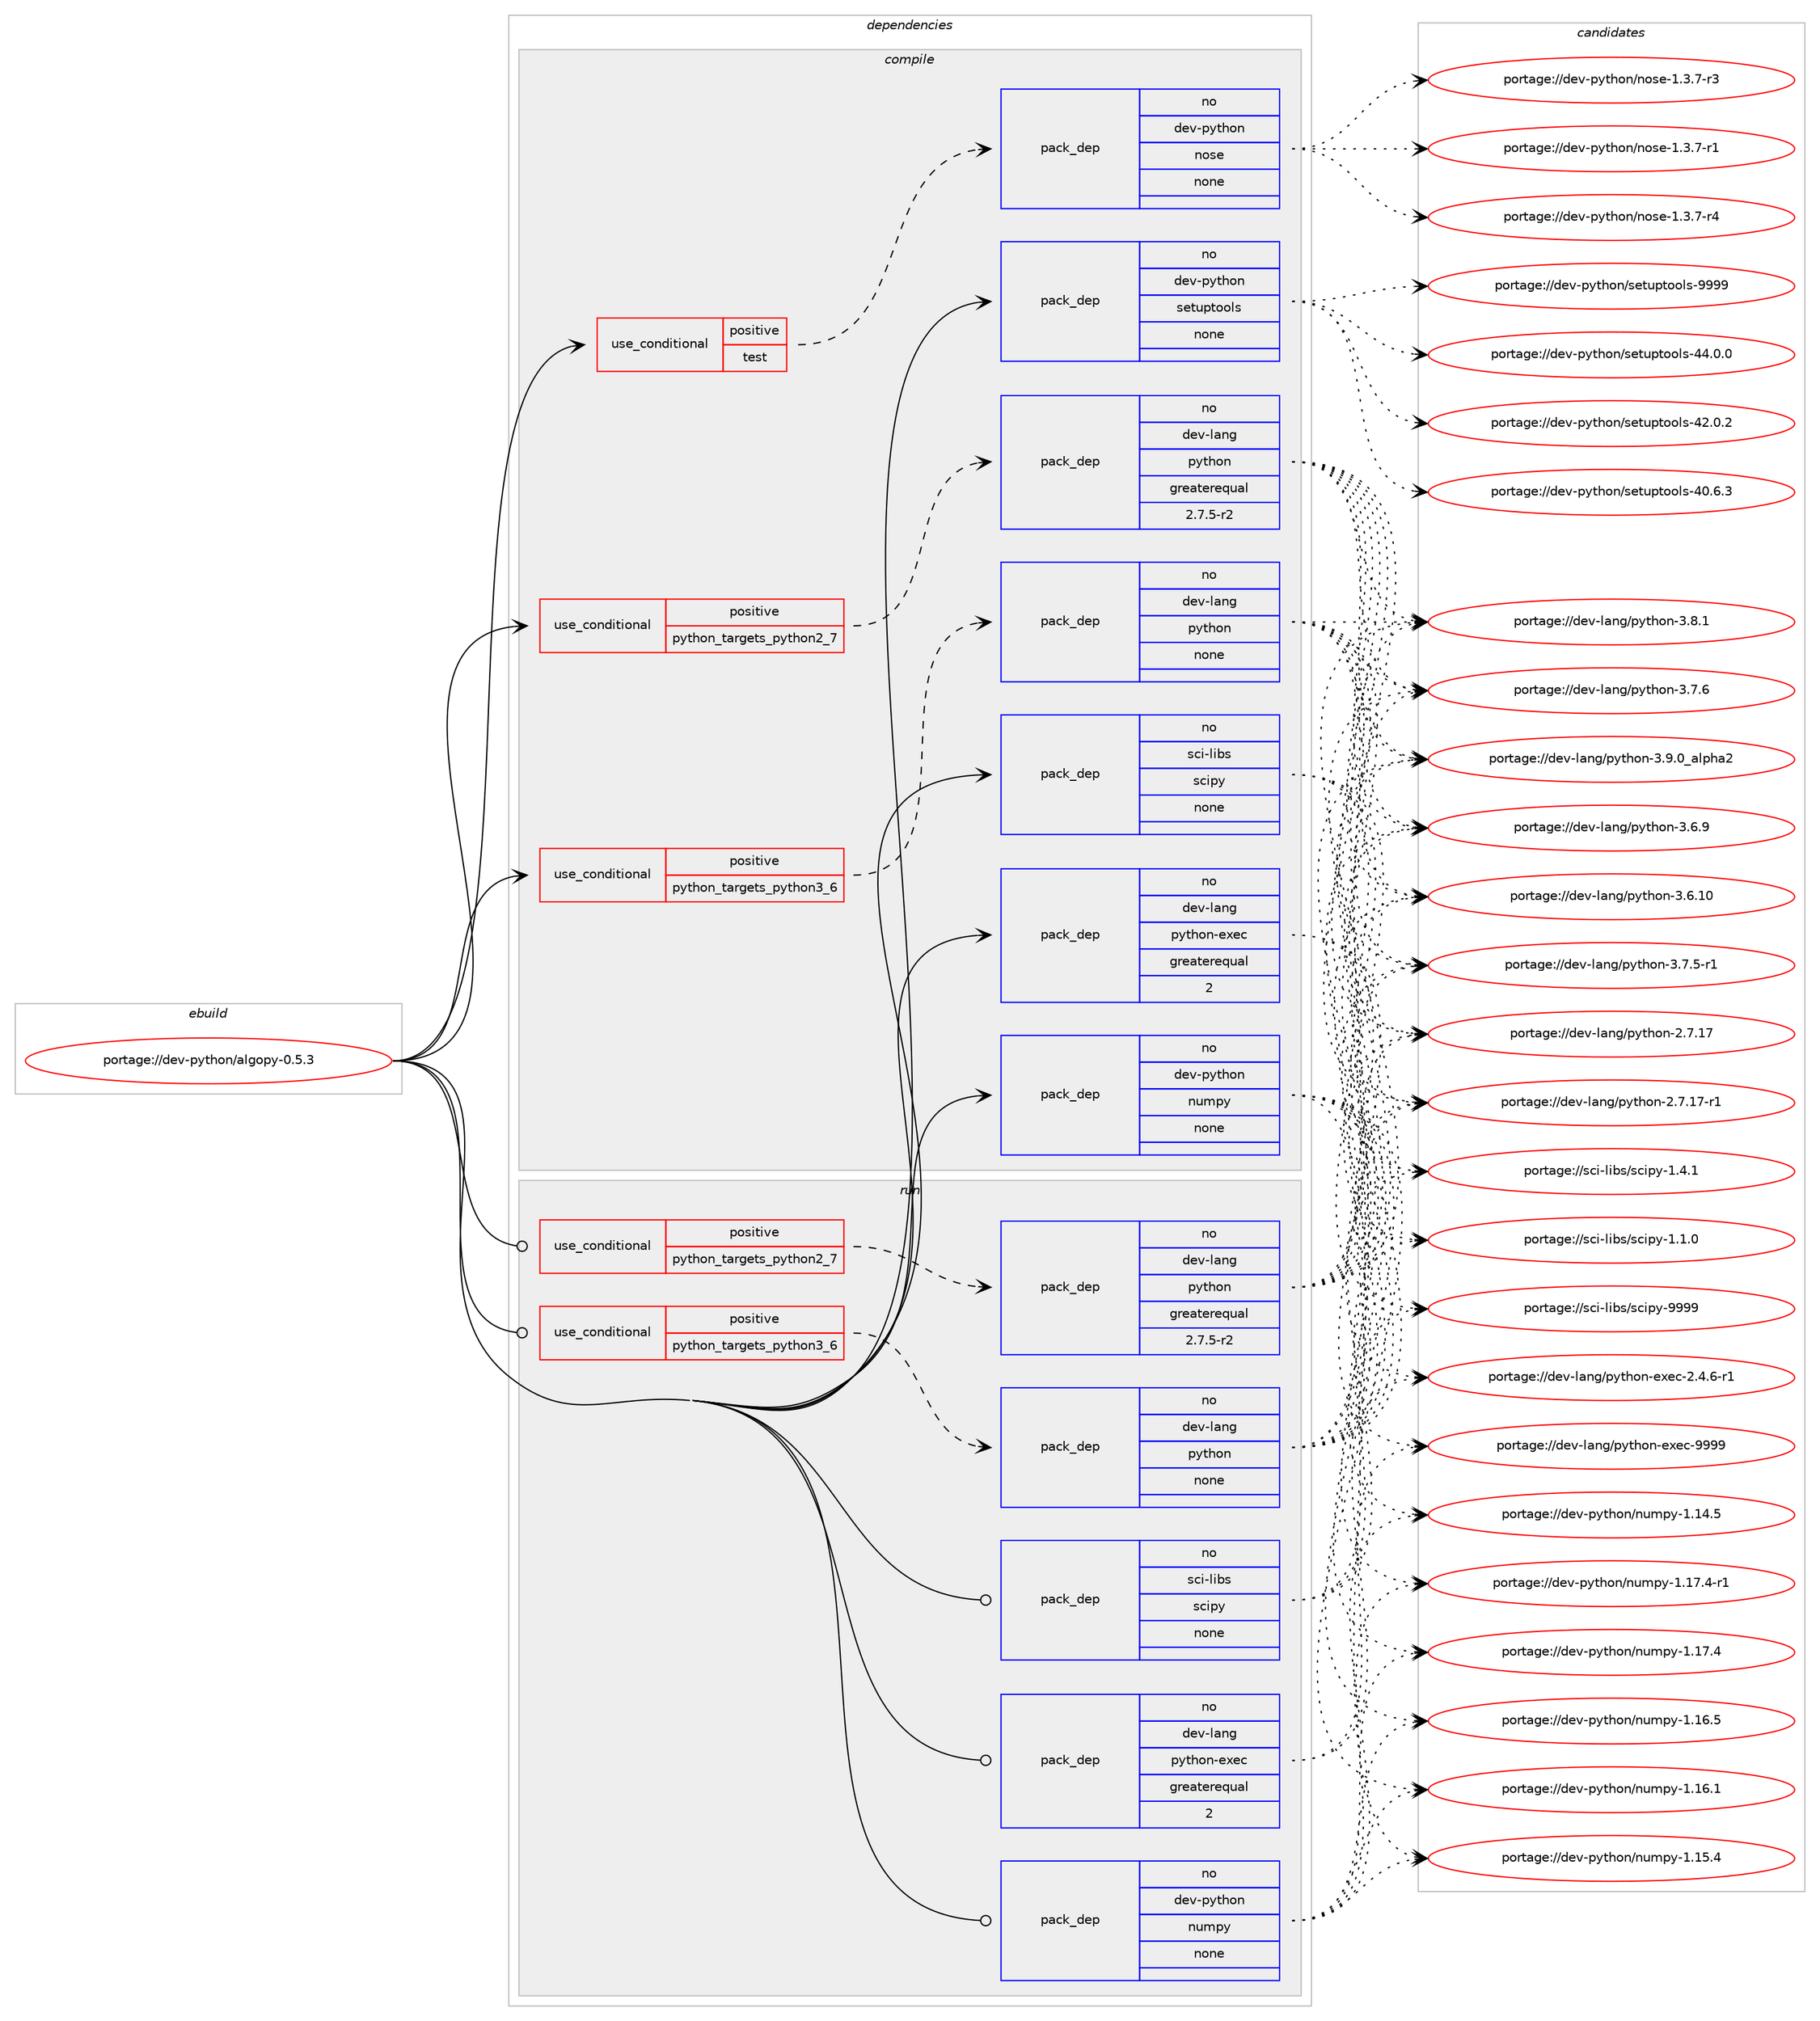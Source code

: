 digraph prolog {

# *************
# Graph options
# *************

newrank=true;
concentrate=true;
compound=true;
graph [rankdir=LR,fontname=Helvetica,fontsize=10,ranksep=1.5];#, ranksep=2.5, nodesep=0.2];
edge  [arrowhead=vee];
node  [fontname=Helvetica,fontsize=10];

# **********
# The ebuild
# **********

subgraph cluster_leftcol {
color=gray;
rank=same;
label=<<i>ebuild</i>>;
id [label="portage://dev-python/algopy-0.5.3", color=red, width=4, href="../dev-python/algopy-0.5.3.svg"];
}

# ****************
# The dependencies
# ****************

subgraph cluster_midcol {
color=gray;
label=<<i>dependencies</i>>;
subgraph cluster_compile {
fillcolor="#eeeeee";
style=filled;
label=<<i>compile</i>>;
subgraph cond119135 {
dependency471960 [label=<<TABLE BORDER="0" CELLBORDER="1" CELLSPACING="0" CELLPADDING="4"><TR><TD ROWSPAN="3" CELLPADDING="10">use_conditional</TD></TR><TR><TD>positive</TD></TR><TR><TD>python_targets_python2_7</TD></TR></TABLE>>, shape=none, color=red];
subgraph pack347810 {
dependency471961 [label=<<TABLE BORDER="0" CELLBORDER="1" CELLSPACING="0" CELLPADDING="4" WIDTH="220"><TR><TD ROWSPAN="6" CELLPADDING="30">pack_dep</TD></TR><TR><TD WIDTH="110">no</TD></TR><TR><TD>dev-lang</TD></TR><TR><TD>python</TD></TR><TR><TD>greaterequal</TD></TR><TR><TD>2.7.5-r2</TD></TR></TABLE>>, shape=none, color=blue];
}
dependency471960:e -> dependency471961:w [weight=20,style="dashed",arrowhead="vee"];
}
id:e -> dependency471960:w [weight=20,style="solid",arrowhead="vee"];
subgraph cond119136 {
dependency471962 [label=<<TABLE BORDER="0" CELLBORDER="1" CELLSPACING="0" CELLPADDING="4"><TR><TD ROWSPAN="3" CELLPADDING="10">use_conditional</TD></TR><TR><TD>positive</TD></TR><TR><TD>python_targets_python3_6</TD></TR></TABLE>>, shape=none, color=red];
subgraph pack347811 {
dependency471963 [label=<<TABLE BORDER="0" CELLBORDER="1" CELLSPACING="0" CELLPADDING="4" WIDTH="220"><TR><TD ROWSPAN="6" CELLPADDING="30">pack_dep</TD></TR><TR><TD WIDTH="110">no</TD></TR><TR><TD>dev-lang</TD></TR><TR><TD>python</TD></TR><TR><TD>none</TD></TR><TR><TD></TD></TR></TABLE>>, shape=none, color=blue];
}
dependency471962:e -> dependency471963:w [weight=20,style="dashed",arrowhead="vee"];
}
id:e -> dependency471962:w [weight=20,style="solid",arrowhead="vee"];
subgraph cond119137 {
dependency471964 [label=<<TABLE BORDER="0" CELLBORDER="1" CELLSPACING="0" CELLPADDING="4"><TR><TD ROWSPAN="3" CELLPADDING="10">use_conditional</TD></TR><TR><TD>positive</TD></TR><TR><TD>test</TD></TR></TABLE>>, shape=none, color=red];
subgraph pack347812 {
dependency471965 [label=<<TABLE BORDER="0" CELLBORDER="1" CELLSPACING="0" CELLPADDING="4" WIDTH="220"><TR><TD ROWSPAN="6" CELLPADDING="30">pack_dep</TD></TR><TR><TD WIDTH="110">no</TD></TR><TR><TD>dev-python</TD></TR><TR><TD>nose</TD></TR><TR><TD>none</TD></TR><TR><TD></TD></TR></TABLE>>, shape=none, color=blue];
}
dependency471964:e -> dependency471965:w [weight=20,style="dashed",arrowhead="vee"];
}
id:e -> dependency471964:w [weight=20,style="solid",arrowhead="vee"];
subgraph pack347813 {
dependency471966 [label=<<TABLE BORDER="0" CELLBORDER="1" CELLSPACING="0" CELLPADDING="4" WIDTH="220"><TR><TD ROWSPAN="6" CELLPADDING="30">pack_dep</TD></TR><TR><TD WIDTH="110">no</TD></TR><TR><TD>dev-lang</TD></TR><TR><TD>python-exec</TD></TR><TR><TD>greaterequal</TD></TR><TR><TD>2</TD></TR></TABLE>>, shape=none, color=blue];
}
id:e -> dependency471966:w [weight=20,style="solid",arrowhead="vee"];
subgraph pack347814 {
dependency471967 [label=<<TABLE BORDER="0" CELLBORDER="1" CELLSPACING="0" CELLPADDING="4" WIDTH="220"><TR><TD ROWSPAN="6" CELLPADDING="30">pack_dep</TD></TR><TR><TD WIDTH="110">no</TD></TR><TR><TD>dev-python</TD></TR><TR><TD>numpy</TD></TR><TR><TD>none</TD></TR><TR><TD></TD></TR></TABLE>>, shape=none, color=blue];
}
id:e -> dependency471967:w [weight=20,style="solid",arrowhead="vee"];
subgraph pack347815 {
dependency471968 [label=<<TABLE BORDER="0" CELLBORDER="1" CELLSPACING="0" CELLPADDING="4" WIDTH="220"><TR><TD ROWSPAN="6" CELLPADDING="30">pack_dep</TD></TR><TR><TD WIDTH="110">no</TD></TR><TR><TD>dev-python</TD></TR><TR><TD>setuptools</TD></TR><TR><TD>none</TD></TR><TR><TD></TD></TR></TABLE>>, shape=none, color=blue];
}
id:e -> dependency471968:w [weight=20,style="solid",arrowhead="vee"];
subgraph pack347816 {
dependency471969 [label=<<TABLE BORDER="0" CELLBORDER="1" CELLSPACING="0" CELLPADDING="4" WIDTH="220"><TR><TD ROWSPAN="6" CELLPADDING="30">pack_dep</TD></TR><TR><TD WIDTH="110">no</TD></TR><TR><TD>sci-libs</TD></TR><TR><TD>scipy</TD></TR><TR><TD>none</TD></TR><TR><TD></TD></TR></TABLE>>, shape=none, color=blue];
}
id:e -> dependency471969:w [weight=20,style="solid",arrowhead="vee"];
}
subgraph cluster_compileandrun {
fillcolor="#eeeeee";
style=filled;
label=<<i>compile and run</i>>;
}
subgraph cluster_run {
fillcolor="#eeeeee";
style=filled;
label=<<i>run</i>>;
subgraph cond119138 {
dependency471970 [label=<<TABLE BORDER="0" CELLBORDER="1" CELLSPACING="0" CELLPADDING="4"><TR><TD ROWSPAN="3" CELLPADDING="10">use_conditional</TD></TR><TR><TD>positive</TD></TR><TR><TD>python_targets_python2_7</TD></TR></TABLE>>, shape=none, color=red];
subgraph pack347817 {
dependency471971 [label=<<TABLE BORDER="0" CELLBORDER="1" CELLSPACING="0" CELLPADDING="4" WIDTH="220"><TR><TD ROWSPAN="6" CELLPADDING="30">pack_dep</TD></TR><TR><TD WIDTH="110">no</TD></TR><TR><TD>dev-lang</TD></TR><TR><TD>python</TD></TR><TR><TD>greaterequal</TD></TR><TR><TD>2.7.5-r2</TD></TR></TABLE>>, shape=none, color=blue];
}
dependency471970:e -> dependency471971:w [weight=20,style="dashed",arrowhead="vee"];
}
id:e -> dependency471970:w [weight=20,style="solid",arrowhead="odot"];
subgraph cond119139 {
dependency471972 [label=<<TABLE BORDER="0" CELLBORDER="1" CELLSPACING="0" CELLPADDING="4"><TR><TD ROWSPAN="3" CELLPADDING="10">use_conditional</TD></TR><TR><TD>positive</TD></TR><TR><TD>python_targets_python3_6</TD></TR></TABLE>>, shape=none, color=red];
subgraph pack347818 {
dependency471973 [label=<<TABLE BORDER="0" CELLBORDER="1" CELLSPACING="0" CELLPADDING="4" WIDTH="220"><TR><TD ROWSPAN="6" CELLPADDING="30">pack_dep</TD></TR><TR><TD WIDTH="110">no</TD></TR><TR><TD>dev-lang</TD></TR><TR><TD>python</TD></TR><TR><TD>none</TD></TR><TR><TD></TD></TR></TABLE>>, shape=none, color=blue];
}
dependency471972:e -> dependency471973:w [weight=20,style="dashed",arrowhead="vee"];
}
id:e -> dependency471972:w [weight=20,style="solid",arrowhead="odot"];
subgraph pack347819 {
dependency471974 [label=<<TABLE BORDER="0" CELLBORDER="1" CELLSPACING="0" CELLPADDING="4" WIDTH="220"><TR><TD ROWSPAN="6" CELLPADDING="30">pack_dep</TD></TR><TR><TD WIDTH="110">no</TD></TR><TR><TD>dev-lang</TD></TR><TR><TD>python-exec</TD></TR><TR><TD>greaterequal</TD></TR><TR><TD>2</TD></TR></TABLE>>, shape=none, color=blue];
}
id:e -> dependency471974:w [weight=20,style="solid",arrowhead="odot"];
subgraph pack347820 {
dependency471975 [label=<<TABLE BORDER="0" CELLBORDER="1" CELLSPACING="0" CELLPADDING="4" WIDTH="220"><TR><TD ROWSPAN="6" CELLPADDING="30">pack_dep</TD></TR><TR><TD WIDTH="110">no</TD></TR><TR><TD>dev-python</TD></TR><TR><TD>numpy</TD></TR><TR><TD>none</TD></TR><TR><TD></TD></TR></TABLE>>, shape=none, color=blue];
}
id:e -> dependency471975:w [weight=20,style="solid",arrowhead="odot"];
subgraph pack347821 {
dependency471976 [label=<<TABLE BORDER="0" CELLBORDER="1" CELLSPACING="0" CELLPADDING="4" WIDTH="220"><TR><TD ROWSPAN="6" CELLPADDING="30">pack_dep</TD></TR><TR><TD WIDTH="110">no</TD></TR><TR><TD>sci-libs</TD></TR><TR><TD>scipy</TD></TR><TR><TD>none</TD></TR><TR><TD></TD></TR></TABLE>>, shape=none, color=blue];
}
id:e -> dependency471976:w [weight=20,style="solid",arrowhead="odot"];
}
}

# **************
# The candidates
# **************

subgraph cluster_choices {
rank=same;
color=gray;
label=<<i>candidates</i>>;

subgraph choice347810 {
color=black;
nodesep=1;
choice10010111845108971101034711212111610411111045514657464895971081121049750 [label="portage://dev-lang/python-3.9.0_alpha2", color=red, width=4,href="../dev-lang/python-3.9.0_alpha2.svg"];
choice100101118451089711010347112121116104111110455146564649 [label="portage://dev-lang/python-3.8.1", color=red, width=4,href="../dev-lang/python-3.8.1.svg"];
choice100101118451089711010347112121116104111110455146554654 [label="portage://dev-lang/python-3.7.6", color=red, width=4,href="../dev-lang/python-3.7.6.svg"];
choice1001011184510897110103471121211161041111104551465546534511449 [label="portage://dev-lang/python-3.7.5-r1", color=red, width=4,href="../dev-lang/python-3.7.5-r1.svg"];
choice100101118451089711010347112121116104111110455146544657 [label="portage://dev-lang/python-3.6.9", color=red, width=4,href="../dev-lang/python-3.6.9.svg"];
choice10010111845108971101034711212111610411111045514654464948 [label="portage://dev-lang/python-3.6.10", color=red, width=4,href="../dev-lang/python-3.6.10.svg"];
choice100101118451089711010347112121116104111110455046554649554511449 [label="portage://dev-lang/python-2.7.17-r1", color=red, width=4,href="../dev-lang/python-2.7.17-r1.svg"];
choice10010111845108971101034711212111610411111045504655464955 [label="portage://dev-lang/python-2.7.17", color=red, width=4,href="../dev-lang/python-2.7.17.svg"];
dependency471961:e -> choice10010111845108971101034711212111610411111045514657464895971081121049750:w [style=dotted,weight="100"];
dependency471961:e -> choice100101118451089711010347112121116104111110455146564649:w [style=dotted,weight="100"];
dependency471961:e -> choice100101118451089711010347112121116104111110455146554654:w [style=dotted,weight="100"];
dependency471961:e -> choice1001011184510897110103471121211161041111104551465546534511449:w [style=dotted,weight="100"];
dependency471961:e -> choice100101118451089711010347112121116104111110455146544657:w [style=dotted,weight="100"];
dependency471961:e -> choice10010111845108971101034711212111610411111045514654464948:w [style=dotted,weight="100"];
dependency471961:e -> choice100101118451089711010347112121116104111110455046554649554511449:w [style=dotted,weight="100"];
dependency471961:e -> choice10010111845108971101034711212111610411111045504655464955:w [style=dotted,weight="100"];
}
subgraph choice347811 {
color=black;
nodesep=1;
choice10010111845108971101034711212111610411111045514657464895971081121049750 [label="portage://dev-lang/python-3.9.0_alpha2", color=red, width=4,href="../dev-lang/python-3.9.0_alpha2.svg"];
choice100101118451089711010347112121116104111110455146564649 [label="portage://dev-lang/python-3.8.1", color=red, width=4,href="../dev-lang/python-3.8.1.svg"];
choice100101118451089711010347112121116104111110455146554654 [label="portage://dev-lang/python-3.7.6", color=red, width=4,href="../dev-lang/python-3.7.6.svg"];
choice1001011184510897110103471121211161041111104551465546534511449 [label="portage://dev-lang/python-3.7.5-r1", color=red, width=4,href="../dev-lang/python-3.7.5-r1.svg"];
choice100101118451089711010347112121116104111110455146544657 [label="portage://dev-lang/python-3.6.9", color=red, width=4,href="../dev-lang/python-3.6.9.svg"];
choice10010111845108971101034711212111610411111045514654464948 [label="portage://dev-lang/python-3.6.10", color=red, width=4,href="../dev-lang/python-3.6.10.svg"];
choice100101118451089711010347112121116104111110455046554649554511449 [label="portage://dev-lang/python-2.7.17-r1", color=red, width=4,href="../dev-lang/python-2.7.17-r1.svg"];
choice10010111845108971101034711212111610411111045504655464955 [label="portage://dev-lang/python-2.7.17", color=red, width=4,href="../dev-lang/python-2.7.17.svg"];
dependency471963:e -> choice10010111845108971101034711212111610411111045514657464895971081121049750:w [style=dotted,weight="100"];
dependency471963:e -> choice100101118451089711010347112121116104111110455146564649:w [style=dotted,weight="100"];
dependency471963:e -> choice100101118451089711010347112121116104111110455146554654:w [style=dotted,weight="100"];
dependency471963:e -> choice1001011184510897110103471121211161041111104551465546534511449:w [style=dotted,weight="100"];
dependency471963:e -> choice100101118451089711010347112121116104111110455146544657:w [style=dotted,weight="100"];
dependency471963:e -> choice10010111845108971101034711212111610411111045514654464948:w [style=dotted,weight="100"];
dependency471963:e -> choice100101118451089711010347112121116104111110455046554649554511449:w [style=dotted,weight="100"];
dependency471963:e -> choice10010111845108971101034711212111610411111045504655464955:w [style=dotted,weight="100"];
}
subgraph choice347812 {
color=black;
nodesep=1;
choice10010111845112121116104111110471101111151014549465146554511452 [label="portage://dev-python/nose-1.3.7-r4", color=red, width=4,href="../dev-python/nose-1.3.7-r4.svg"];
choice10010111845112121116104111110471101111151014549465146554511451 [label="portage://dev-python/nose-1.3.7-r3", color=red, width=4,href="../dev-python/nose-1.3.7-r3.svg"];
choice10010111845112121116104111110471101111151014549465146554511449 [label="portage://dev-python/nose-1.3.7-r1", color=red, width=4,href="../dev-python/nose-1.3.7-r1.svg"];
dependency471965:e -> choice10010111845112121116104111110471101111151014549465146554511452:w [style=dotted,weight="100"];
dependency471965:e -> choice10010111845112121116104111110471101111151014549465146554511451:w [style=dotted,weight="100"];
dependency471965:e -> choice10010111845112121116104111110471101111151014549465146554511449:w [style=dotted,weight="100"];
}
subgraph choice347813 {
color=black;
nodesep=1;
choice10010111845108971101034711212111610411111045101120101994557575757 [label="portage://dev-lang/python-exec-9999", color=red, width=4,href="../dev-lang/python-exec-9999.svg"];
choice10010111845108971101034711212111610411111045101120101994550465246544511449 [label="portage://dev-lang/python-exec-2.4.6-r1", color=red, width=4,href="../dev-lang/python-exec-2.4.6-r1.svg"];
dependency471966:e -> choice10010111845108971101034711212111610411111045101120101994557575757:w [style=dotted,weight="100"];
dependency471966:e -> choice10010111845108971101034711212111610411111045101120101994550465246544511449:w [style=dotted,weight="100"];
}
subgraph choice347814 {
color=black;
nodesep=1;
choice1001011184511212111610411111047110117109112121454946495546524511449 [label="portage://dev-python/numpy-1.17.4-r1", color=red, width=4,href="../dev-python/numpy-1.17.4-r1.svg"];
choice100101118451121211161041111104711011710911212145494649554652 [label="portage://dev-python/numpy-1.17.4", color=red, width=4,href="../dev-python/numpy-1.17.4.svg"];
choice100101118451121211161041111104711011710911212145494649544653 [label="portage://dev-python/numpy-1.16.5", color=red, width=4,href="../dev-python/numpy-1.16.5.svg"];
choice100101118451121211161041111104711011710911212145494649544649 [label="portage://dev-python/numpy-1.16.1", color=red, width=4,href="../dev-python/numpy-1.16.1.svg"];
choice100101118451121211161041111104711011710911212145494649534652 [label="portage://dev-python/numpy-1.15.4", color=red, width=4,href="../dev-python/numpy-1.15.4.svg"];
choice100101118451121211161041111104711011710911212145494649524653 [label="portage://dev-python/numpy-1.14.5", color=red, width=4,href="../dev-python/numpy-1.14.5.svg"];
dependency471967:e -> choice1001011184511212111610411111047110117109112121454946495546524511449:w [style=dotted,weight="100"];
dependency471967:e -> choice100101118451121211161041111104711011710911212145494649554652:w [style=dotted,weight="100"];
dependency471967:e -> choice100101118451121211161041111104711011710911212145494649544653:w [style=dotted,weight="100"];
dependency471967:e -> choice100101118451121211161041111104711011710911212145494649544649:w [style=dotted,weight="100"];
dependency471967:e -> choice100101118451121211161041111104711011710911212145494649534652:w [style=dotted,weight="100"];
dependency471967:e -> choice100101118451121211161041111104711011710911212145494649524653:w [style=dotted,weight="100"];
}
subgraph choice347815 {
color=black;
nodesep=1;
choice10010111845112121116104111110471151011161171121161111111081154557575757 [label="portage://dev-python/setuptools-9999", color=red, width=4,href="../dev-python/setuptools-9999.svg"];
choice100101118451121211161041111104711510111611711211611111110811545525246484648 [label="portage://dev-python/setuptools-44.0.0", color=red, width=4,href="../dev-python/setuptools-44.0.0.svg"];
choice100101118451121211161041111104711510111611711211611111110811545525046484650 [label="portage://dev-python/setuptools-42.0.2", color=red, width=4,href="../dev-python/setuptools-42.0.2.svg"];
choice100101118451121211161041111104711510111611711211611111110811545524846544651 [label="portage://dev-python/setuptools-40.6.3", color=red, width=4,href="../dev-python/setuptools-40.6.3.svg"];
dependency471968:e -> choice10010111845112121116104111110471151011161171121161111111081154557575757:w [style=dotted,weight="100"];
dependency471968:e -> choice100101118451121211161041111104711510111611711211611111110811545525246484648:w [style=dotted,weight="100"];
dependency471968:e -> choice100101118451121211161041111104711510111611711211611111110811545525046484650:w [style=dotted,weight="100"];
dependency471968:e -> choice100101118451121211161041111104711510111611711211611111110811545524846544651:w [style=dotted,weight="100"];
}
subgraph choice347816 {
color=black;
nodesep=1;
choice11599105451081059811547115991051121214557575757 [label="portage://sci-libs/scipy-9999", color=red, width=4,href="../sci-libs/scipy-9999.svg"];
choice1159910545108105981154711599105112121454946524649 [label="portage://sci-libs/scipy-1.4.1", color=red, width=4,href="../sci-libs/scipy-1.4.1.svg"];
choice1159910545108105981154711599105112121454946494648 [label="portage://sci-libs/scipy-1.1.0", color=red, width=4,href="../sci-libs/scipy-1.1.0.svg"];
dependency471969:e -> choice11599105451081059811547115991051121214557575757:w [style=dotted,weight="100"];
dependency471969:e -> choice1159910545108105981154711599105112121454946524649:w [style=dotted,weight="100"];
dependency471969:e -> choice1159910545108105981154711599105112121454946494648:w [style=dotted,weight="100"];
}
subgraph choice347817 {
color=black;
nodesep=1;
choice10010111845108971101034711212111610411111045514657464895971081121049750 [label="portage://dev-lang/python-3.9.0_alpha2", color=red, width=4,href="../dev-lang/python-3.9.0_alpha2.svg"];
choice100101118451089711010347112121116104111110455146564649 [label="portage://dev-lang/python-3.8.1", color=red, width=4,href="../dev-lang/python-3.8.1.svg"];
choice100101118451089711010347112121116104111110455146554654 [label="portage://dev-lang/python-3.7.6", color=red, width=4,href="../dev-lang/python-3.7.6.svg"];
choice1001011184510897110103471121211161041111104551465546534511449 [label="portage://dev-lang/python-3.7.5-r1", color=red, width=4,href="../dev-lang/python-3.7.5-r1.svg"];
choice100101118451089711010347112121116104111110455146544657 [label="portage://dev-lang/python-3.6.9", color=red, width=4,href="../dev-lang/python-3.6.9.svg"];
choice10010111845108971101034711212111610411111045514654464948 [label="portage://dev-lang/python-3.6.10", color=red, width=4,href="../dev-lang/python-3.6.10.svg"];
choice100101118451089711010347112121116104111110455046554649554511449 [label="portage://dev-lang/python-2.7.17-r1", color=red, width=4,href="../dev-lang/python-2.7.17-r1.svg"];
choice10010111845108971101034711212111610411111045504655464955 [label="portage://dev-lang/python-2.7.17", color=red, width=4,href="../dev-lang/python-2.7.17.svg"];
dependency471971:e -> choice10010111845108971101034711212111610411111045514657464895971081121049750:w [style=dotted,weight="100"];
dependency471971:e -> choice100101118451089711010347112121116104111110455146564649:w [style=dotted,weight="100"];
dependency471971:e -> choice100101118451089711010347112121116104111110455146554654:w [style=dotted,weight="100"];
dependency471971:e -> choice1001011184510897110103471121211161041111104551465546534511449:w [style=dotted,weight="100"];
dependency471971:e -> choice100101118451089711010347112121116104111110455146544657:w [style=dotted,weight="100"];
dependency471971:e -> choice10010111845108971101034711212111610411111045514654464948:w [style=dotted,weight="100"];
dependency471971:e -> choice100101118451089711010347112121116104111110455046554649554511449:w [style=dotted,weight="100"];
dependency471971:e -> choice10010111845108971101034711212111610411111045504655464955:w [style=dotted,weight="100"];
}
subgraph choice347818 {
color=black;
nodesep=1;
choice10010111845108971101034711212111610411111045514657464895971081121049750 [label="portage://dev-lang/python-3.9.0_alpha2", color=red, width=4,href="../dev-lang/python-3.9.0_alpha2.svg"];
choice100101118451089711010347112121116104111110455146564649 [label="portage://dev-lang/python-3.8.1", color=red, width=4,href="../dev-lang/python-3.8.1.svg"];
choice100101118451089711010347112121116104111110455146554654 [label="portage://dev-lang/python-3.7.6", color=red, width=4,href="../dev-lang/python-3.7.6.svg"];
choice1001011184510897110103471121211161041111104551465546534511449 [label="portage://dev-lang/python-3.7.5-r1", color=red, width=4,href="../dev-lang/python-3.7.5-r1.svg"];
choice100101118451089711010347112121116104111110455146544657 [label="portage://dev-lang/python-3.6.9", color=red, width=4,href="../dev-lang/python-3.6.9.svg"];
choice10010111845108971101034711212111610411111045514654464948 [label="portage://dev-lang/python-3.6.10", color=red, width=4,href="../dev-lang/python-3.6.10.svg"];
choice100101118451089711010347112121116104111110455046554649554511449 [label="portage://dev-lang/python-2.7.17-r1", color=red, width=4,href="../dev-lang/python-2.7.17-r1.svg"];
choice10010111845108971101034711212111610411111045504655464955 [label="portage://dev-lang/python-2.7.17", color=red, width=4,href="../dev-lang/python-2.7.17.svg"];
dependency471973:e -> choice10010111845108971101034711212111610411111045514657464895971081121049750:w [style=dotted,weight="100"];
dependency471973:e -> choice100101118451089711010347112121116104111110455146564649:w [style=dotted,weight="100"];
dependency471973:e -> choice100101118451089711010347112121116104111110455146554654:w [style=dotted,weight="100"];
dependency471973:e -> choice1001011184510897110103471121211161041111104551465546534511449:w [style=dotted,weight="100"];
dependency471973:e -> choice100101118451089711010347112121116104111110455146544657:w [style=dotted,weight="100"];
dependency471973:e -> choice10010111845108971101034711212111610411111045514654464948:w [style=dotted,weight="100"];
dependency471973:e -> choice100101118451089711010347112121116104111110455046554649554511449:w [style=dotted,weight="100"];
dependency471973:e -> choice10010111845108971101034711212111610411111045504655464955:w [style=dotted,weight="100"];
}
subgraph choice347819 {
color=black;
nodesep=1;
choice10010111845108971101034711212111610411111045101120101994557575757 [label="portage://dev-lang/python-exec-9999", color=red, width=4,href="../dev-lang/python-exec-9999.svg"];
choice10010111845108971101034711212111610411111045101120101994550465246544511449 [label="portage://dev-lang/python-exec-2.4.6-r1", color=red, width=4,href="../dev-lang/python-exec-2.4.6-r1.svg"];
dependency471974:e -> choice10010111845108971101034711212111610411111045101120101994557575757:w [style=dotted,weight="100"];
dependency471974:e -> choice10010111845108971101034711212111610411111045101120101994550465246544511449:w [style=dotted,weight="100"];
}
subgraph choice347820 {
color=black;
nodesep=1;
choice1001011184511212111610411111047110117109112121454946495546524511449 [label="portage://dev-python/numpy-1.17.4-r1", color=red, width=4,href="../dev-python/numpy-1.17.4-r1.svg"];
choice100101118451121211161041111104711011710911212145494649554652 [label="portage://dev-python/numpy-1.17.4", color=red, width=4,href="../dev-python/numpy-1.17.4.svg"];
choice100101118451121211161041111104711011710911212145494649544653 [label="portage://dev-python/numpy-1.16.5", color=red, width=4,href="../dev-python/numpy-1.16.5.svg"];
choice100101118451121211161041111104711011710911212145494649544649 [label="portage://dev-python/numpy-1.16.1", color=red, width=4,href="../dev-python/numpy-1.16.1.svg"];
choice100101118451121211161041111104711011710911212145494649534652 [label="portage://dev-python/numpy-1.15.4", color=red, width=4,href="../dev-python/numpy-1.15.4.svg"];
choice100101118451121211161041111104711011710911212145494649524653 [label="portage://dev-python/numpy-1.14.5", color=red, width=4,href="../dev-python/numpy-1.14.5.svg"];
dependency471975:e -> choice1001011184511212111610411111047110117109112121454946495546524511449:w [style=dotted,weight="100"];
dependency471975:e -> choice100101118451121211161041111104711011710911212145494649554652:w [style=dotted,weight="100"];
dependency471975:e -> choice100101118451121211161041111104711011710911212145494649544653:w [style=dotted,weight="100"];
dependency471975:e -> choice100101118451121211161041111104711011710911212145494649544649:w [style=dotted,weight="100"];
dependency471975:e -> choice100101118451121211161041111104711011710911212145494649534652:w [style=dotted,weight="100"];
dependency471975:e -> choice100101118451121211161041111104711011710911212145494649524653:w [style=dotted,weight="100"];
}
subgraph choice347821 {
color=black;
nodesep=1;
choice11599105451081059811547115991051121214557575757 [label="portage://sci-libs/scipy-9999", color=red, width=4,href="../sci-libs/scipy-9999.svg"];
choice1159910545108105981154711599105112121454946524649 [label="portage://sci-libs/scipy-1.4.1", color=red, width=4,href="../sci-libs/scipy-1.4.1.svg"];
choice1159910545108105981154711599105112121454946494648 [label="portage://sci-libs/scipy-1.1.0", color=red, width=4,href="../sci-libs/scipy-1.1.0.svg"];
dependency471976:e -> choice11599105451081059811547115991051121214557575757:w [style=dotted,weight="100"];
dependency471976:e -> choice1159910545108105981154711599105112121454946524649:w [style=dotted,weight="100"];
dependency471976:e -> choice1159910545108105981154711599105112121454946494648:w [style=dotted,weight="100"];
}
}

}
